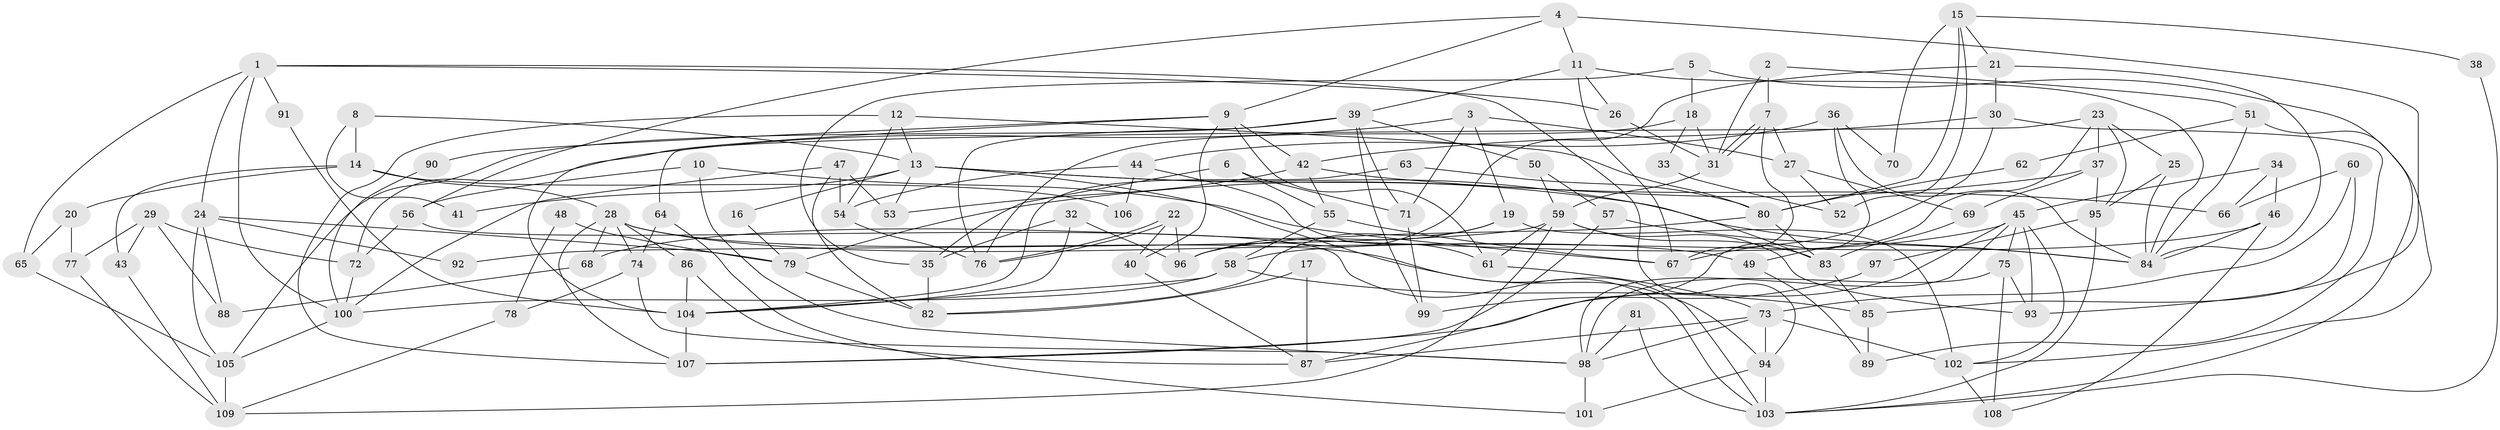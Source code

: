 // coarse degree distribution, {9: 0.028169014084507043, 4: 0.18309859154929578, 6: 0.18309859154929578, 5: 0.16901408450704225, 3: 0.1267605633802817, 11: 0.014084507042253521, 8: 0.04225352112676056, 13: 0.014084507042253521, 7: 0.09859154929577464, 2: 0.14084507042253522}
// Generated by graph-tools (version 1.1) at 2025/52/02/27/25 19:52:02]
// undirected, 109 vertices, 218 edges
graph export_dot {
graph [start="1"]
  node [color=gray90,style=filled];
  1;
  2;
  3;
  4;
  5;
  6;
  7;
  8;
  9;
  10;
  11;
  12;
  13;
  14;
  15;
  16;
  17;
  18;
  19;
  20;
  21;
  22;
  23;
  24;
  25;
  26;
  27;
  28;
  29;
  30;
  31;
  32;
  33;
  34;
  35;
  36;
  37;
  38;
  39;
  40;
  41;
  42;
  43;
  44;
  45;
  46;
  47;
  48;
  49;
  50;
  51;
  52;
  53;
  54;
  55;
  56;
  57;
  58;
  59;
  60;
  61;
  62;
  63;
  64;
  65;
  66;
  67;
  68;
  69;
  70;
  71;
  72;
  73;
  74;
  75;
  76;
  77;
  78;
  79;
  80;
  81;
  82;
  83;
  84;
  85;
  86;
  87;
  88;
  89;
  90;
  91;
  92;
  93;
  94;
  95;
  96;
  97;
  98;
  99;
  100;
  101;
  102;
  103;
  104;
  105;
  106;
  107;
  108;
  109;
  1 -- 100;
  1 -- 26;
  1 -- 24;
  1 -- 65;
  1 -- 91;
  1 -- 94;
  2 -- 31;
  2 -- 7;
  2 -- 51;
  3 -- 72;
  3 -- 71;
  3 -- 19;
  3 -- 27;
  4 -- 93;
  4 -- 9;
  4 -- 11;
  4 -- 56;
  5 -- 102;
  5 -- 35;
  5 -- 18;
  6 -- 35;
  6 -- 55;
  6 -- 71;
  7 -- 31;
  7 -- 31;
  7 -- 67;
  7 -- 27;
  8 -- 13;
  8 -- 14;
  8 -- 41;
  9 -- 40;
  9 -- 61;
  9 -- 42;
  9 -- 90;
  9 -- 104;
  10 -- 67;
  10 -- 98;
  10 -- 56;
  11 -- 84;
  11 -- 26;
  11 -- 39;
  11 -- 67;
  12 -- 80;
  12 -- 107;
  12 -- 13;
  12 -- 54;
  13 -- 84;
  13 -- 16;
  13 -- 41;
  13 -- 53;
  13 -- 83;
  13 -- 103;
  14 -- 28;
  14 -- 20;
  14 -- 43;
  14 -- 106;
  15 -- 80;
  15 -- 21;
  15 -- 38;
  15 -- 52;
  15 -- 70;
  16 -- 79;
  17 -- 87;
  17 -- 82;
  18 -- 31;
  18 -- 33;
  18 -- 76;
  19 -- 102;
  19 -- 82;
  19 -- 96;
  20 -- 65;
  20 -- 77;
  21 -- 30;
  21 -- 84;
  21 -- 96;
  22 -- 76;
  22 -- 76;
  22 -- 96;
  22 -- 40;
  23 -- 95;
  23 -- 37;
  23 -- 25;
  23 -- 49;
  23 -- 64;
  24 -- 105;
  24 -- 79;
  24 -- 88;
  24 -- 92;
  25 -- 84;
  25 -- 95;
  26 -- 31;
  27 -- 52;
  27 -- 69;
  28 -- 94;
  28 -- 107;
  28 -- 49;
  28 -- 68;
  28 -- 74;
  28 -- 86;
  29 -- 43;
  29 -- 88;
  29 -- 72;
  29 -- 77;
  30 -- 67;
  30 -- 89;
  30 -- 42;
  31 -- 59;
  32 -- 104;
  32 -- 96;
  32 -- 35;
  33 -- 52;
  34 -- 46;
  34 -- 45;
  34 -- 66;
  35 -- 82;
  36 -- 44;
  36 -- 84;
  36 -- 70;
  36 -- 87;
  37 -- 79;
  37 -- 95;
  37 -- 69;
  38 -- 103;
  39 -- 76;
  39 -- 50;
  39 -- 71;
  39 -- 99;
  39 -- 105;
  40 -- 87;
  42 -- 53;
  42 -- 55;
  42 -- 66;
  43 -- 109;
  44 -- 54;
  44 -- 61;
  44 -- 106;
  45 -- 93;
  45 -- 98;
  45 -- 68;
  45 -- 75;
  45 -- 102;
  45 -- 107;
  46 -- 58;
  46 -- 108;
  46 -- 84;
  47 -- 54;
  47 -- 53;
  47 -- 82;
  47 -- 100;
  48 -- 78;
  48 -- 79;
  49 -- 89;
  50 -- 57;
  50 -- 59;
  51 -- 103;
  51 -- 62;
  51 -- 84;
  54 -- 76;
  55 -- 58;
  55 -- 67;
  56 -- 72;
  56 -- 103;
  57 -- 107;
  57 -- 84;
  58 -- 85;
  58 -- 100;
  58 -- 104;
  59 -- 83;
  59 -- 61;
  59 -- 92;
  59 -- 93;
  59 -- 109;
  60 -- 73;
  60 -- 66;
  60 -- 85;
  61 -- 73;
  62 -- 80;
  63 -- 104;
  63 -- 80;
  64 -- 74;
  64 -- 101;
  65 -- 105;
  68 -- 88;
  69 -- 83;
  71 -- 99;
  72 -- 100;
  73 -- 94;
  73 -- 87;
  73 -- 98;
  73 -- 102;
  74 -- 98;
  74 -- 78;
  75 -- 98;
  75 -- 93;
  75 -- 108;
  77 -- 109;
  78 -- 109;
  79 -- 82;
  80 -- 96;
  80 -- 83;
  81 -- 103;
  81 -- 98;
  83 -- 85;
  85 -- 89;
  86 -- 104;
  86 -- 87;
  90 -- 100;
  91 -- 104;
  94 -- 103;
  94 -- 101;
  95 -- 103;
  95 -- 97;
  97 -- 99;
  98 -- 101;
  100 -- 105;
  102 -- 108;
  104 -- 107;
  105 -- 109;
}
